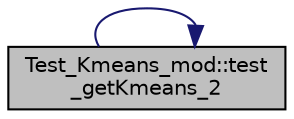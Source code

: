 digraph "Test_Kmeans_mod::test_getKmeans_2"
{
 // LATEX_PDF_SIZE
  edge [fontname="Helvetica",fontsize="10",labelfontname="Helvetica",labelfontsize="10"];
  node [fontname="Helvetica",fontsize="10",shape=record];
  rankdir="LR";
  Node1 [label="Test_Kmeans_mod::test\l_getKmeans_2",height=0.2,width=0.4,color="black", fillcolor="grey75", style="filled", fontcolor="black",tooltip="The component Index must be properly set by Kmeans_mod::getKmeans when it is given as input."];
  Node1 -> Node1 [color="midnightblue",fontsize="10",style="solid"];
}
